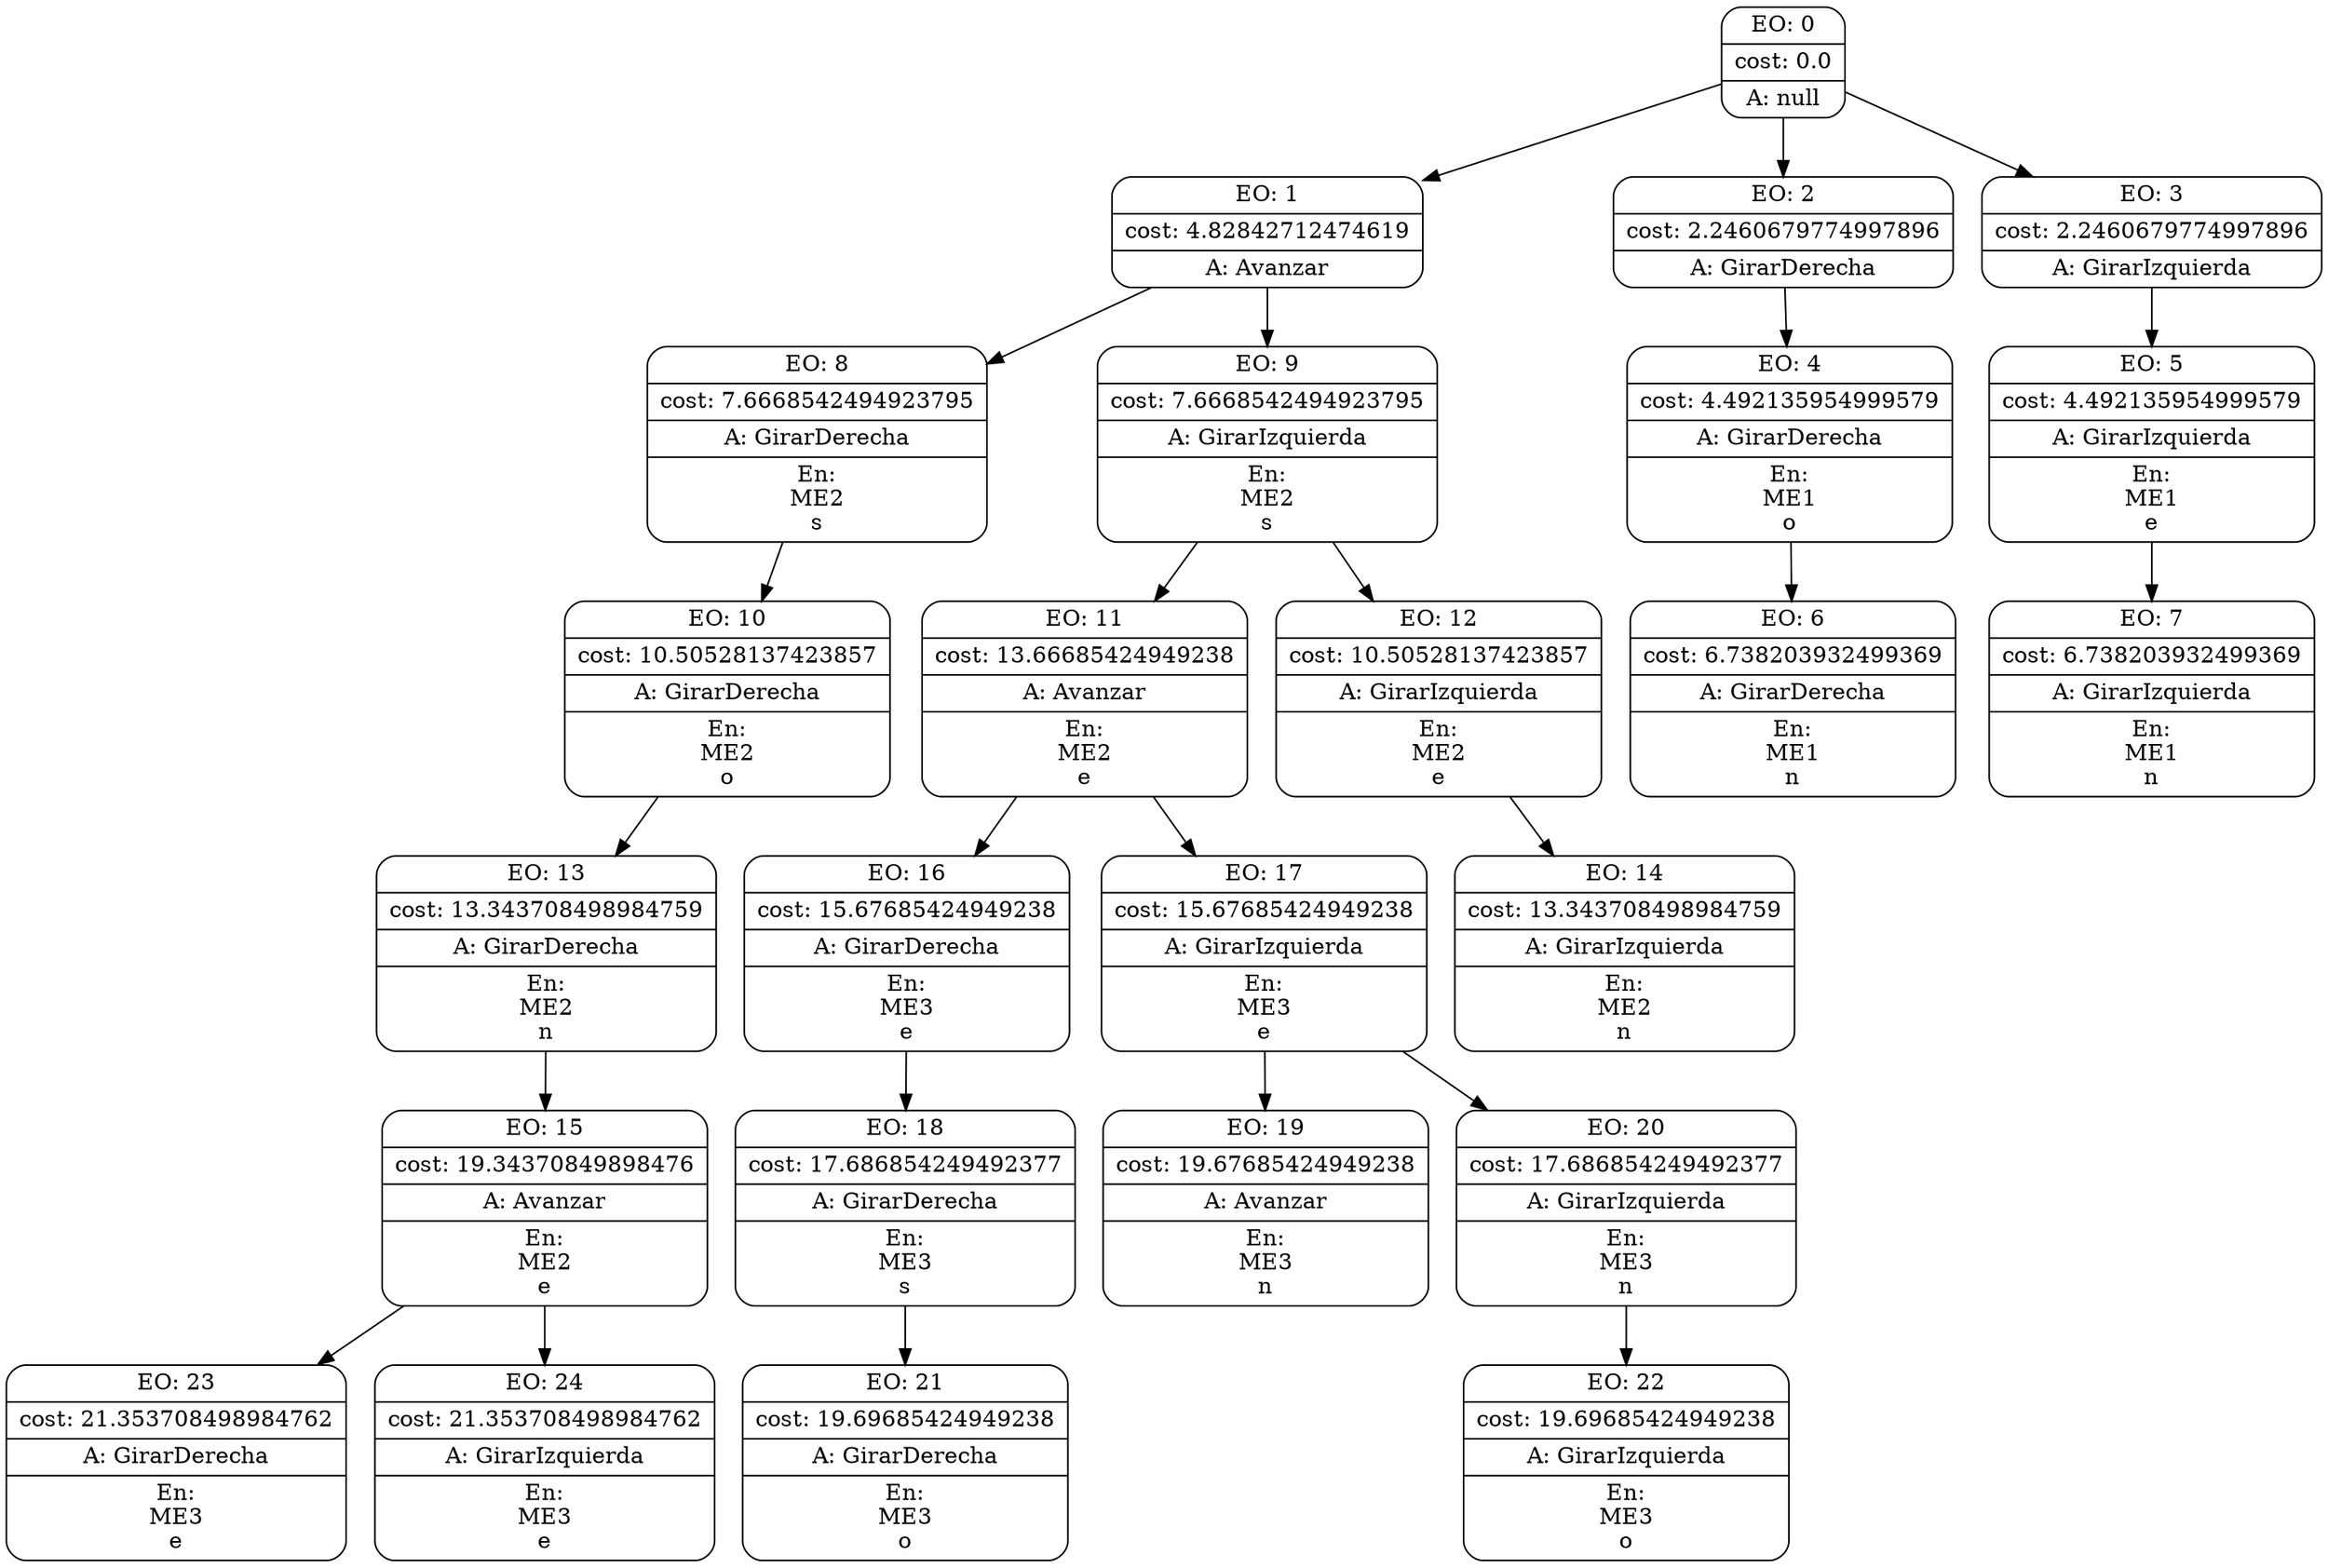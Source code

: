 digraph g {
node [shape = Mrecord];
nodo0[label="{EO: 0|cost: 0.0|A: null}"]
nodo1[label="{EO: 1|cost: 4.82842712474619|A: Avanzar}"]
nodo8[label="{EO: 8|cost: 7.6668542494923795|A: GirarDerecha|En:\nME2\ns}"]
nodo10[label="{EO: 10|cost: 10.50528137423857|A: GirarDerecha|En:\nME2\no}"]
nodo13[label="{EO: 13|cost: 13.343708498984759|A: GirarDerecha|En:\nME2\nn}"]
nodo15[label="{EO: 15|cost: 19.34370849898476|A: Avanzar|En:\nME2\ne}"]
nodo23[label="{EO: 23|cost: 21.353708498984762|A: GirarDerecha|En:\nME3\ne}"]

nodo15 -> nodo23;
nodo24[label="{EO: 24|cost: 21.353708498984762|A: GirarIzquierda|En:\nME3\ne}"]

nodo15 -> nodo24;

nodo13 -> nodo15;

nodo10 -> nodo13;

nodo8 -> nodo10;

nodo1 -> nodo8;
nodo9[label="{EO: 9|cost: 7.6668542494923795|A: GirarIzquierda|En:\nME2\ns}"]
nodo11[label="{EO: 11|cost: 13.66685424949238|A: Avanzar|En:\nME2\ne}"]
nodo16[label="{EO: 16|cost: 15.67685424949238|A: GirarDerecha|En:\nME3\ne}"]
nodo18[label="{EO: 18|cost: 17.686854249492377|A: GirarDerecha|En:\nME3\ns}"]
nodo21[label="{EO: 21|cost: 19.69685424949238|A: GirarDerecha|En:\nME3\no}"]

nodo18 -> nodo21;

nodo16 -> nodo18;

nodo11 -> nodo16;
nodo17[label="{EO: 17|cost: 15.67685424949238|A: GirarIzquierda|En:\nME3\ne}"]
nodo19[label="{EO: 19|cost: 19.67685424949238|A: Avanzar|En:\nME3\nn}"]

nodo17 -> nodo19;
nodo20[label="{EO: 20|cost: 17.686854249492377|A: GirarIzquierda|En:\nME3\nn}"]
nodo22[label="{EO: 22|cost: 19.69685424949238|A: GirarIzquierda|En:\nME3\no}"]

nodo20 -> nodo22;

nodo17 -> nodo20;

nodo11 -> nodo17;

nodo9 -> nodo11;
nodo12[label="{EO: 12|cost: 10.50528137423857|A: GirarIzquierda|En:\nME2\ne}"]
nodo14[label="{EO: 14|cost: 13.343708498984759|A: GirarIzquierda|En:\nME2\nn}"]

nodo12 -> nodo14;

nodo9 -> nodo12;

nodo1 -> nodo9;

nodo0 -> nodo1;
nodo2[label="{EO: 2|cost: 2.2460679774997896|A: GirarDerecha}"]
nodo4[label="{EO: 4|cost: 4.492135954999579|A: GirarDerecha|En:\nME1\no}"]
nodo6[label="{EO: 6|cost: 6.738203932499369|A: GirarDerecha|En:\nME1\nn}"]

nodo4 -> nodo6;

nodo2 -> nodo4;

nodo0 -> nodo2;
nodo3[label="{EO: 3|cost: 2.2460679774997896|A: GirarIzquierda}"]
nodo5[label="{EO: 5|cost: 4.492135954999579|A: GirarIzquierda|En:\nME1\ne}"]
nodo7[label="{EO: 7|cost: 6.738203932499369|A: GirarIzquierda|En:\nME1\nn}"]

nodo5 -> nodo7;

nodo3 -> nodo5;

nodo0 -> nodo3;


}